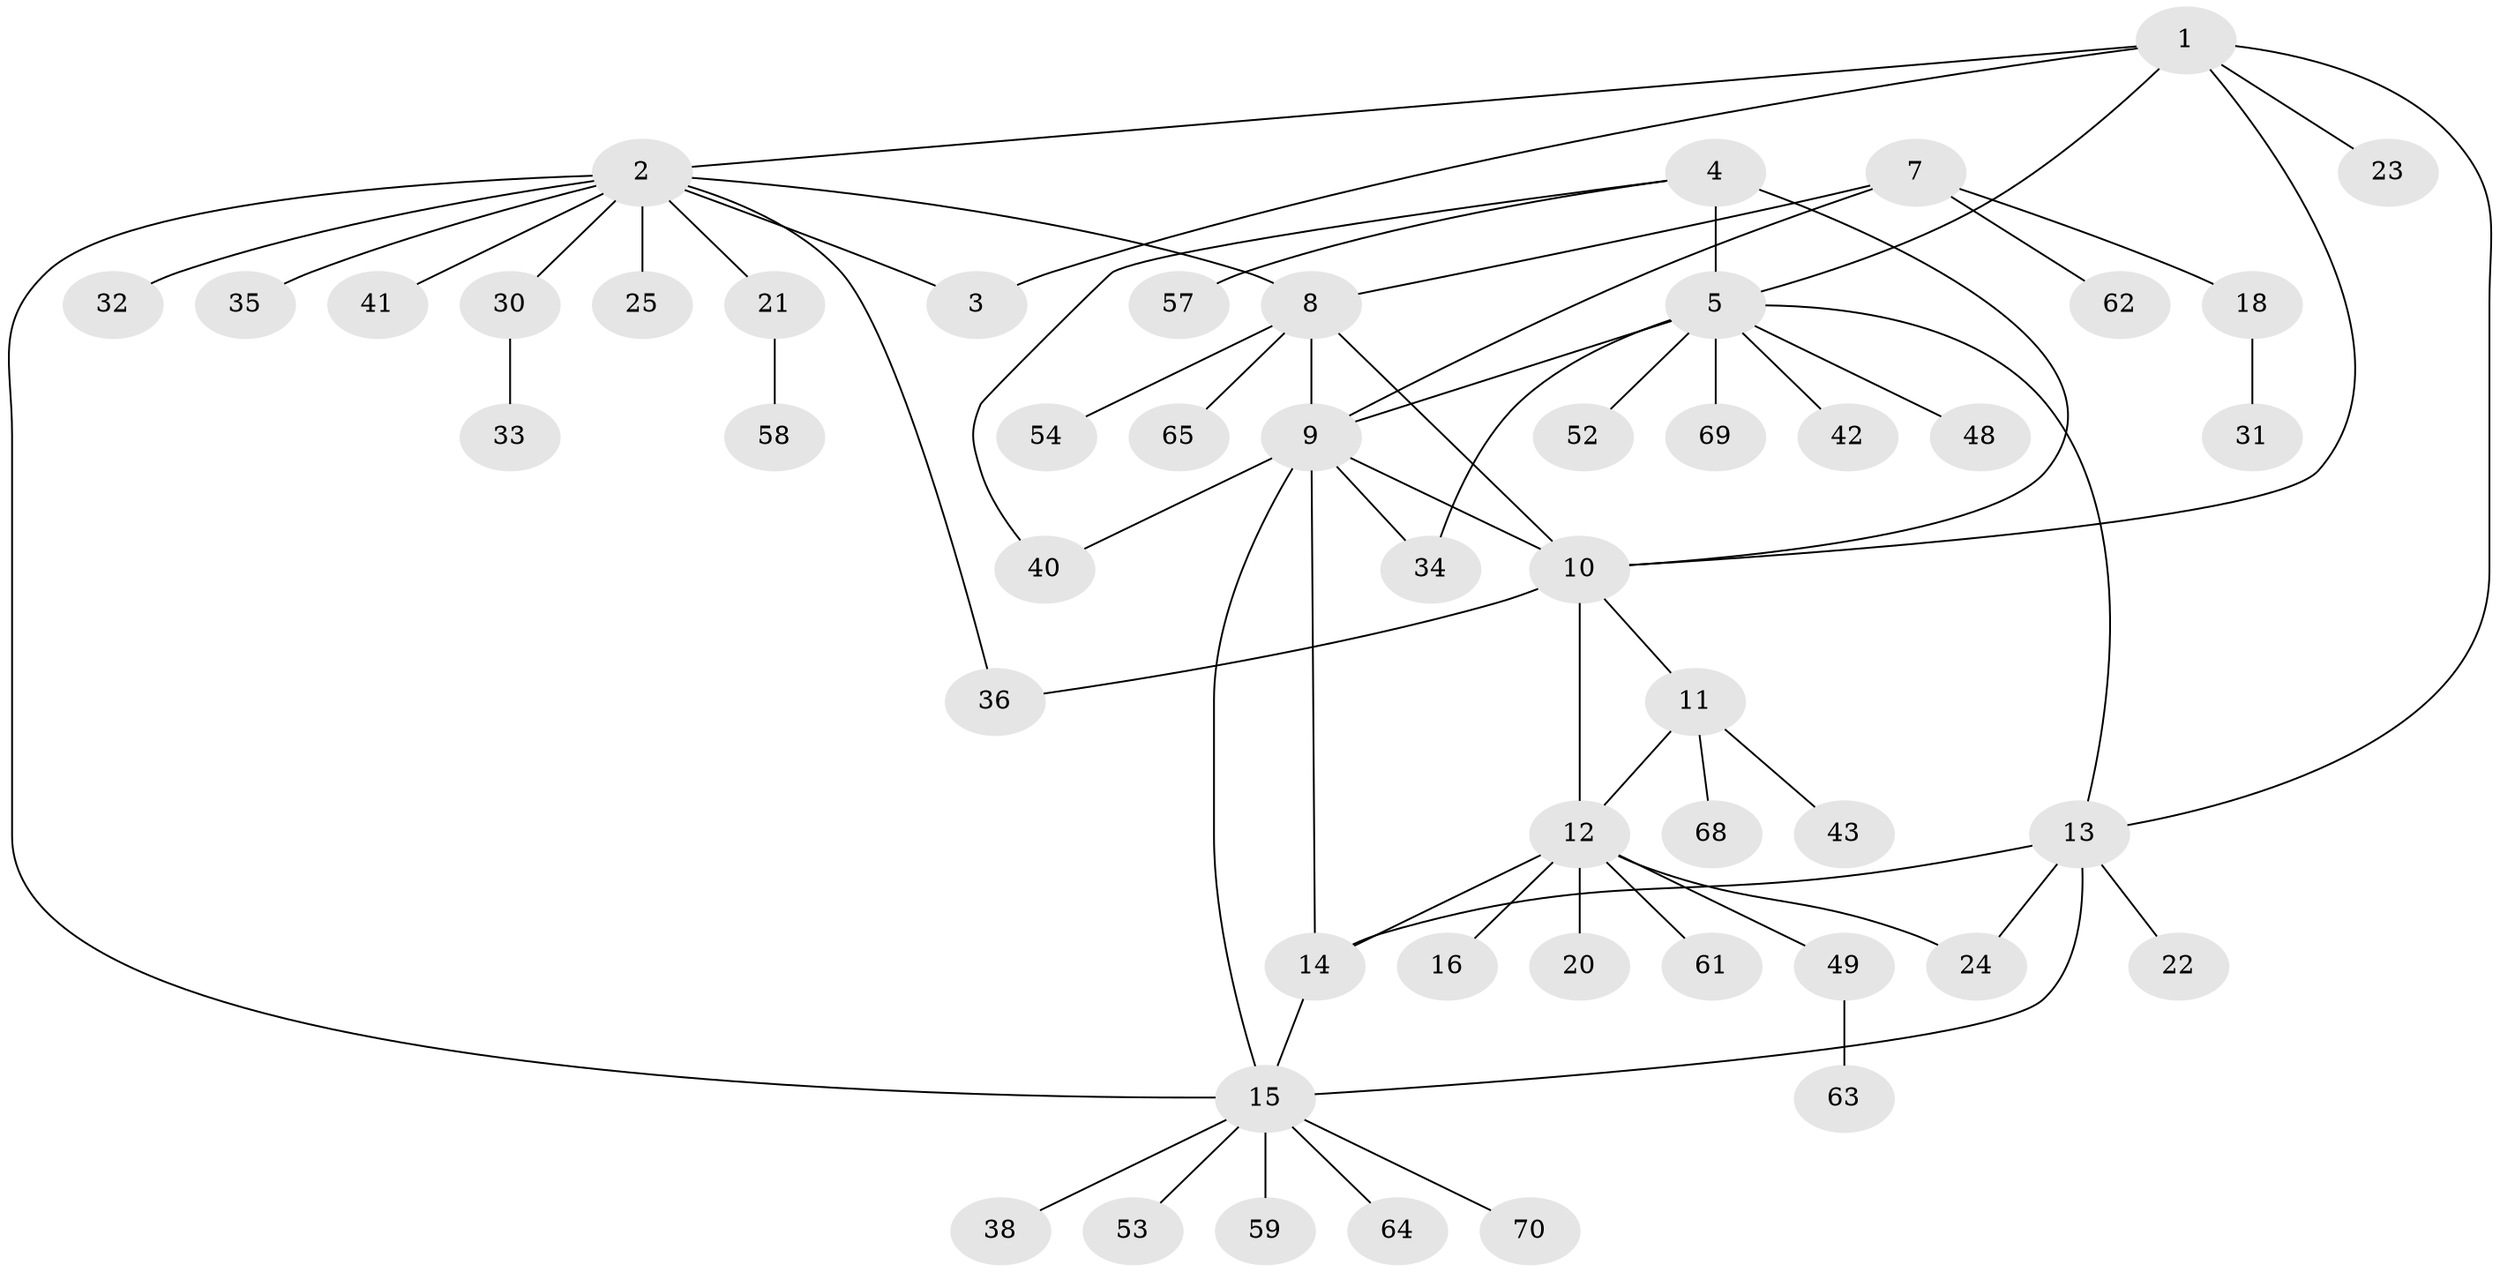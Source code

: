 // original degree distribution, {6: 0.05405405405405406, 8: 0.013513513513513514, 3: 0.08108108108108109, 4: 0.013513513513513514, 7: 0.04054054054054054, 9: 0.04054054054054054, 5: 0.04054054054054054, 1: 0.5540540540540541, 2: 0.16216216216216217}
// Generated by graph-tools (version 1.1) at 2025/42/03/06/25 10:42:11]
// undirected, 50 vertices, 66 edges
graph export_dot {
graph [start="1"]
  node [color=gray90,style=filled];
  1 [super="+29"];
  2 [super="+17"];
  3 [super="+27"];
  4 [super="+46"];
  5 [super="+6"];
  7;
  8 [super="+39"];
  9 [super="+50"];
  10 [super="+56"];
  11 [super="+19"];
  12 [super="+28"];
  13 [super="+45"];
  14 [super="+44"];
  15 [super="+55"];
  16;
  18 [super="+67"];
  20;
  21 [super="+51"];
  22 [super="+26"];
  23;
  24;
  25 [super="+73"];
  30 [super="+71"];
  31;
  32;
  33 [super="+66"];
  34 [super="+37"];
  35 [super="+47"];
  36 [super="+60"];
  38;
  40;
  41;
  42 [super="+74"];
  43;
  48;
  49;
  52 [super="+72"];
  53;
  54;
  57;
  58;
  59;
  61;
  62;
  63;
  64;
  65;
  68;
  69;
  70;
  1 -- 2;
  1 -- 3;
  1 -- 10;
  1 -- 23;
  1 -- 5;
  1 -- 13;
  2 -- 3;
  2 -- 8;
  2 -- 15;
  2 -- 21;
  2 -- 30;
  2 -- 32;
  2 -- 35;
  2 -- 36;
  2 -- 25;
  2 -- 41;
  4 -- 5 [weight=2];
  4 -- 10;
  4 -- 40;
  4 -- 57;
  5 -- 9;
  5 -- 13;
  5 -- 48;
  5 -- 52;
  5 -- 34;
  5 -- 69;
  5 -- 42;
  7 -- 8;
  7 -- 9;
  7 -- 18;
  7 -- 62;
  8 -- 9;
  8 -- 54;
  8 -- 65;
  8 -- 10;
  9 -- 10;
  9 -- 14;
  9 -- 34;
  9 -- 40;
  9 -- 15;
  10 -- 11;
  10 -- 12;
  10 -- 36;
  11 -- 12;
  11 -- 43;
  11 -- 68;
  12 -- 14;
  12 -- 16;
  12 -- 20;
  12 -- 24;
  12 -- 49;
  12 -- 61;
  13 -- 14;
  13 -- 15;
  13 -- 22;
  13 -- 24;
  14 -- 15;
  15 -- 38;
  15 -- 53;
  15 -- 59;
  15 -- 64;
  15 -- 70;
  18 -- 31;
  21 -- 58;
  30 -- 33;
  49 -- 63;
}
